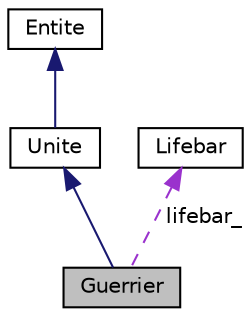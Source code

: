 digraph "Guerrier"
{
 // LATEX_PDF_SIZE
  edge [fontname="Helvetica",fontsize="10",labelfontname="Helvetica",labelfontsize="10"];
  node [fontname="Helvetica",fontsize="10",shape=record];
  Node1 [label="Guerrier",height=0.2,width=0.4,color="black", fillcolor="grey75", style="filled", fontcolor="black",tooltip="Classe représentant un guerrier."];
  Node2 -> Node1 [dir="back",color="midnightblue",fontsize="10",style="solid",fontname="Helvetica"];
  Node2 [label="Unite",height=0.2,width=0.4,color="black", fillcolor="white", style="filled",URL="$class_unite.html",tooltip="Classe Unite, héritant de la classe Entite, pour représenter une unité dans le jeu."];
  Node3 -> Node2 [dir="back",color="midnightblue",fontsize="10",style="solid",fontname="Helvetica"];
  Node3 [label="Entite",height=0.2,width=0.4,color="black", fillcolor="white", style="filled",URL="$class_entite.html",tooltip="Classe de base pour les entités du jeu."];
  Node4 -> Node1 [dir="back",color="darkorchid3",fontsize="10",style="dashed",label=" lifebar_" ,fontname="Helvetica"];
  Node4 [label="Lifebar",height=0.2,width=0.4,color="black", fillcolor="white", style="filled",URL="$class_lifebar.html",tooltip="Classe représentant une barre de vie."];
}
